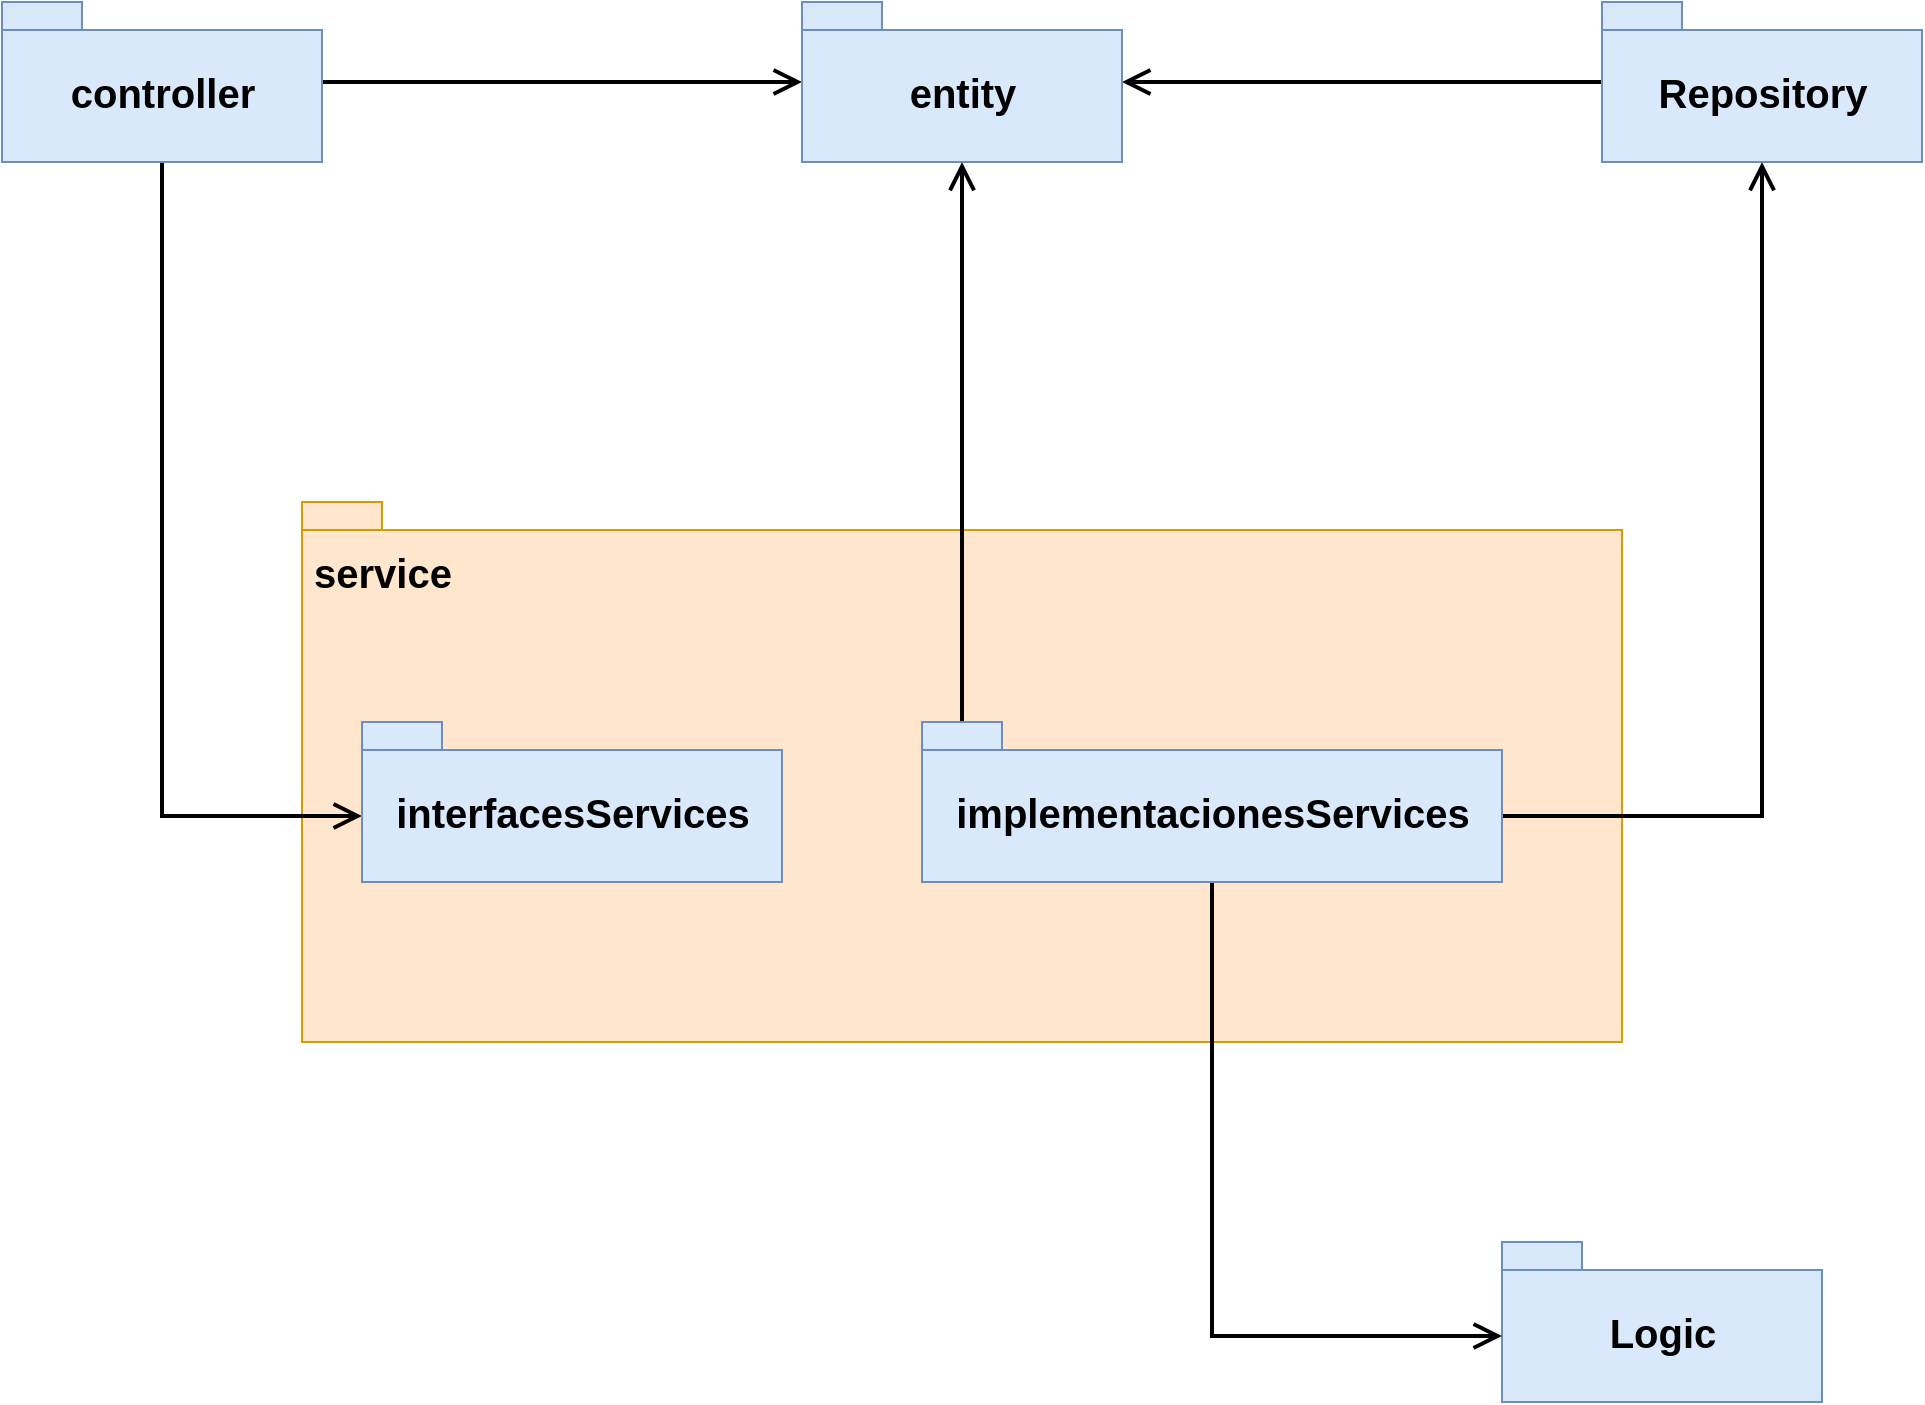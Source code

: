 <mxfile version="17.4.2" type="device"><diagram id="PljL2KxxUNv7dbQn0zdT" name="Page-1"><mxGraphModel dx="1231" dy="790" grid="1" gridSize="10" guides="1" tooltips="1" connect="1" arrows="1" fold="1" page="1" pageScale="1" pageWidth="1100" pageHeight="850" math="0" shadow="0"><root><mxCell id="0"/><mxCell id="1" parent="0"/><mxCell id="1EyUNeiV3UgJULikSXC5-4" value="" style="shape=folder;fontStyle=1;spacingTop=10;tabWidth=40;tabHeight=14;tabPosition=left;html=1;fontSize=20;fillColor=#ffe6cc;strokeColor=#d79b00;" vertex="1" parent="1"><mxGeometry x="220" y="290" width="660" height="270" as="geometry"/></mxCell><mxCell id="1EyUNeiV3UgJULikSXC5-17" style="edgeStyle=orthogonalEdgeStyle;rounded=0;orthogonalLoop=1;jettySize=auto;html=1;fontSize=20;endArrow=open;endFill=0;endSize=10;strokeWidth=2;" edge="1" parent="1" source="1EyUNeiV3UgJULikSXC5-1" target="1EyUNeiV3UgJULikSXC5-3"><mxGeometry relative="1" as="geometry"/></mxCell><mxCell id="1EyUNeiV3UgJULikSXC5-20" style="edgeStyle=none;rounded=0;orthogonalLoop=1;jettySize=auto;html=1;fontSize=20;endArrow=open;endFill=0;endSize=10;strokeWidth=2;entryX=0;entryY=0;entryDx=0;entryDy=47;entryPerimeter=0;exitX=0.5;exitY=1;exitDx=0;exitDy=0;exitPerimeter=0;" edge="1" parent="1" source="1EyUNeiV3UgJULikSXC5-1" target="1EyUNeiV3UgJULikSXC5-10"><mxGeometry relative="1" as="geometry"><Array as="points"><mxPoint x="150" y="447"/></Array></mxGeometry></mxCell><mxCell id="1EyUNeiV3UgJULikSXC5-1" value="controller" style="shape=folder;fontStyle=1;spacingTop=10;tabWidth=40;tabHeight=14;tabPosition=left;html=1;fontSize=20;" vertex="1" parent="1"><mxGeometry x="70" y="40" width="160" height="80" as="geometry"/></mxCell><mxCell id="1EyUNeiV3UgJULikSXC5-3" value="entity" style="shape=folder;fontStyle=1;spacingTop=10;tabWidth=40;tabHeight=14;tabPosition=left;html=1;fontSize=20;" vertex="1" parent="1"><mxGeometry x="470" y="40" width="160" height="80" as="geometry"/></mxCell><mxCell id="1EyUNeiV3UgJULikSXC5-5" value="&lt;b&gt;service&lt;/b&gt;" style="text;html=1;align=center;verticalAlign=middle;resizable=0;points=[];autosize=1;strokeColor=none;fillColor=none;fontSize=20;" vertex="1" parent="1"><mxGeometry x="220" y="310" width="80" height="30" as="geometry"/></mxCell><mxCell id="1EyUNeiV3UgJULikSXC5-18" style="edgeStyle=orthogonalEdgeStyle;rounded=0;orthogonalLoop=1;jettySize=auto;html=1;fontSize=20;endArrow=open;endFill=0;endSize=10;strokeWidth=2;" edge="1" parent="1" source="1EyUNeiV3UgJULikSXC5-8" target="1EyUNeiV3UgJULikSXC5-3"><mxGeometry relative="1" as="geometry"/></mxCell><mxCell id="1EyUNeiV3UgJULikSXC5-8" value="Repository" style="shape=folder;fontStyle=1;spacingTop=10;tabWidth=40;tabHeight=14;tabPosition=left;html=1;fontSize=20;" vertex="1" parent="1"><mxGeometry x="870" y="40" width="160" height="80" as="geometry"/></mxCell><mxCell id="1EyUNeiV3UgJULikSXC5-9" value="Logic" style="shape=folder;fontStyle=1;spacingTop=10;tabWidth=40;tabHeight=14;tabPosition=left;html=1;fontSize=20;fillColor=#dae8fc;strokeColor=#6c8ebf;" vertex="1" parent="1"><mxGeometry x="820" y="660" width="160" height="80" as="geometry"/></mxCell><mxCell id="1EyUNeiV3UgJULikSXC5-10" value="interfacesServices" style="shape=folder;fontStyle=1;spacingTop=10;tabWidth=40;tabHeight=14;tabPosition=left;html=1;fontSize=20;" vertex="1" parent="1"><mxGeometry x="250" y="400" width="210" height="80" as="geometry"/></mxCell><mxCell id="1EyUNeiV3UgJULikSXC5-19" style="rounded=0;orthogonalLoop=1;jettySize=auto;html=1;fontSize=20;endArrow=open;endFill=0;endSize=10;strokeWidth=2;exitX=0;exitY=0;exitDx=20;exitDy=0;exitPerimeter=0;" edge="1" parent="1" source="1EyUNeiV3UgJULikSXC5-12" target="1EyUNeiV3UgJULikSXC5-3"><mxGeometry relative="1" as="geometry"/></mxCell><mxCell id="1EyUNeiV3UgJULikSXC5-21" style="edgeStyle=none;rounded=0;orthogonalLoop=1;jettySize=auto;html=1;fontSize=20;endArrow=open;endFill=0;endSize=10;strokeWidth=2;entryX=0;entryY=0;entryDx=0;entryDy=47;entryPerimeter=0;" edge="1" parent="1" source="1EyUNeiV3UgJULikSXC5-12" target="1EyUNeiV3UgJULikSXC5-9"><mxGeometry relative="1" as="geometry"><mxPoint x="460" y="640" as="targetPoint"/><Array as="points"><mxPoint x="675" y="707"/></Array></mxGeometry></mxCell><mxCell id="1EyUNeiV3UgJULikSXC5-22" style="edgeStyle=none;rounded=0;orthogonalLoop=1;jettySize=auto;html=1;entryX=0.5;entryY=1;entryDx=0;entryDy=0;entryPerimeter=0;fontSize=20;endArrow=open;endFill=0;endSize=10;strokeWidth=2;exitX=0;exitY=0;exitDx=290;exitDy=47;exitPerimeter=0;" edge="1" parent="1" source="1EyUNeiV3UgJULikSXC5-12" target="1EyUNeiV3UgJULikSXC5-8"><mxGeometry relative="1" as="geometry"><Array as="points"><mxPoint x="950" y="447"/></Array></mxGeometry></mxCell><mxCell id="1EyUNeiV3UgJULikSXC5-12" value="implementacionesServices" style="shape=folder;fontStyle=1;spacingTop=10;tabWidth=40;tabHeight=14;tabPosition=left;html=1;fontSize=20;" vertex="1" parent="1"><mxGeometry x="530" y="400" width="290" height="80" as="geometry"/></mxCell><mxCell id="1EyUNeiV3UgJULikSXC5-23" value="interfacesServices" style="shape=folder;fontStyle=1;spacingTop=10;tabWidth=40;tabHeight=14;tabPosition=left;html=1;fontSize=20;fillColor=#dae8fc;strokeColor=#6c8ebf;" vertex="1" parent="1"><mxGeometry x="250" y="400" width="210" height="80" as="geometry"/></mxCell><mxCell id="1EyUNeiV3UgJULikSXC5-24" value="implementacionesServices" style="shape=folder;fontStyle=1;spacingTop=10;tabWidth=40;tabHeight=14;tabPosition=left;html=1;fontSize=20;fillColor=#dae8fc;strokeColor=#6c8ebf;" vertex="1" parent="1"><mxGeometry x="530" y="400" width="290" height="80" as="geometry"/></mxCell><mxCell id="1EyUNeiV3UgJULikSXC5-25" value="controller" style="shape=folder;fontStyle=1;spacingTop=10;tabWidth=40;tabHeight=14;tabPosition=left;html=1;fontSize=20;fillColor=#dae8fc;strokeColor=#6c8ebf;" vertex="1" parent="1"><mxGeometry x="70" y="40" width="160" height="80" as="geometry"/></mxCell><mxCell id="1EyUNeiV3UgJULikSXC5-26" value="entity" style="shape=folder;fontStyle=1;spacingTop=10;tabWidth=40;tabHeight=14;tabPosition=left;html=1;fontSize=20;fillColor=#dae8fc;strokeColor=#6c8ebf;" vertex="1" parent="1"><mxGeometry x="470" y="40" width="160" height="80" as="geometry"/></mxCell><mxCell id="1EyUNeiV3UgJULikSXC5-27" value="Repository" style="shape=folder;fontStyle=1;spacingTop=10;tabWidth=40;tabHeight=14;tabPosition=left;html=1;fontSize=20;fillColor=#dae8fc;strokeColor=#6c8ebf;" vertex="1" parent="1"><mxGeometry x="870" y="40" width="160" height="80" as="geometry"/></mxCell></root></mxGraphModel></diagram></mxfile>